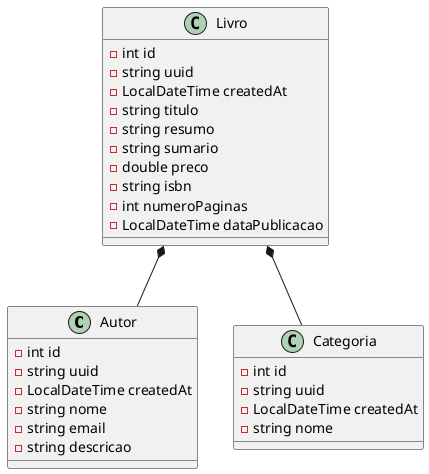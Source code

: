 @startuml

class Autor {
	-int id
	-string uuid
	-LocalDateTime createdAt
	-string nome
	-string email
	-string descricao
}

class Categoria {
	-int id
	-string uuid
	-LocalDateTime createdAt
	-string nome
}

class Livro {
	-int id
	-string uuid
	-LocalDateTime createdAt
	-string titulo
	-string resumo
	-string sumario
	-double preco
	-string isbn
	-int numeroPaginas
	-LocalDateTime dataPublicacao
}

Livro *-- Categoria
Livro *-- Autor

@enduml
